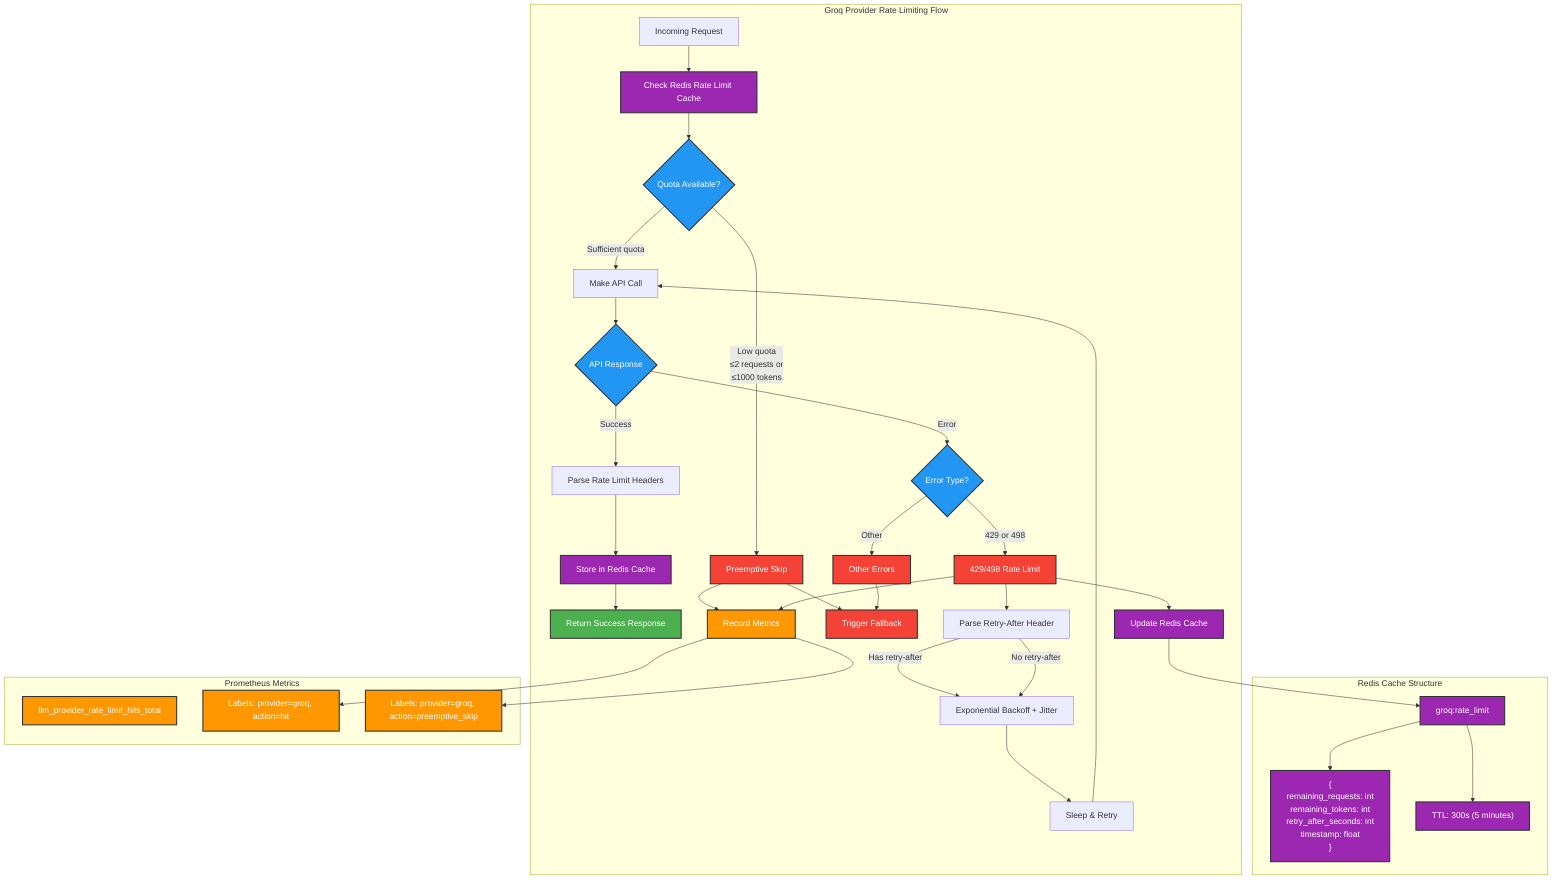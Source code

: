 flowchart TD
    subgraph "Groq Provider Rate Limiting Flow"
        A[Incoming Request]
        B[Check Redis Rate Limit Cache]
        C{Quota Available?}
        D[Preemptive Skip]
        E[Make API Call]
        F{API Response}
        G[Parse Rate Limit Headers]
        H[Store in Redis Cache]
        I[Return Success Response]
        J{Error Type?}
        K[429/498 Rate Limit]
        L[Parse Retry-After Header]
        M[Exponential Backoff + Jitter]
        N[Sleep & Retry]
        O[Other Errors]
        P[Trigger Fallback]
        Q[Record Metrics]
        R[Update Redis Cache]
    end
    
    subgraph "Redis Cache Structure"
        RC1["groq:rate_limit"]
        RC2["{<br/>remaining_requests: int<br/>remaining_tokens: int<br/>retry_after_seconds: int<br/>timestamp: float<br/>}"]
        RC3["TTL: 300s (5 minutes)"]
    end
    
    subgraph "Prometheus Metrics"
        M1["llm_provider_rate_limit_hits_total"]
        M2["Labels: provider=groq, action=hit"]
        M3["Labels: provider=groq, action=preemptive_skip"]
    end
    
    A --> B
    B --> C
    C -->|Low quota<br/>≤2 requests or<br/>≤1000 tokens| D
    C -->|Sufficient quota| E
    D --> Q
    Q --> M3
    D --> P
    
    E --> F
    F -->|Success| G
    G --> H
    H --> I
    
    F -->|Error| J
    J -->|429 or 498| K
    J -->|Other| O
    
    K --> Q
    Q --> M2
    K --> L
    L -->|Has retry-after| M
    L -->|No retry-after| M
    M --> N
    N --> E
    
    K --> R
    R --> RC1
    
    O --> P
    
    RC1 --> RC2
    RC1 --> RC3
    
    classDef success fill:#4CAF50,stroke:#333,stroke-width:2px,color:white;
    classDef error fill:#F44336,stroke:#333,stroke-width:2px,color:white;
    classDef cache fill:#9C27B0,stroke:#333,stroke-width:2px,color:white;
    classDef metrics fill:#FF9800,stroke:#333,stroke-width:2px,color:white;
    classDef decision fill:#2196F3,stroke:#333,stroke-width:2px,color:white;
    
    class I success;
    class D,K,O,P error;
    class B,H,R,RC1,RC2,RC3 cache;
    class Q,M1,M2,M3 metrics;
    class C,F,J decision;